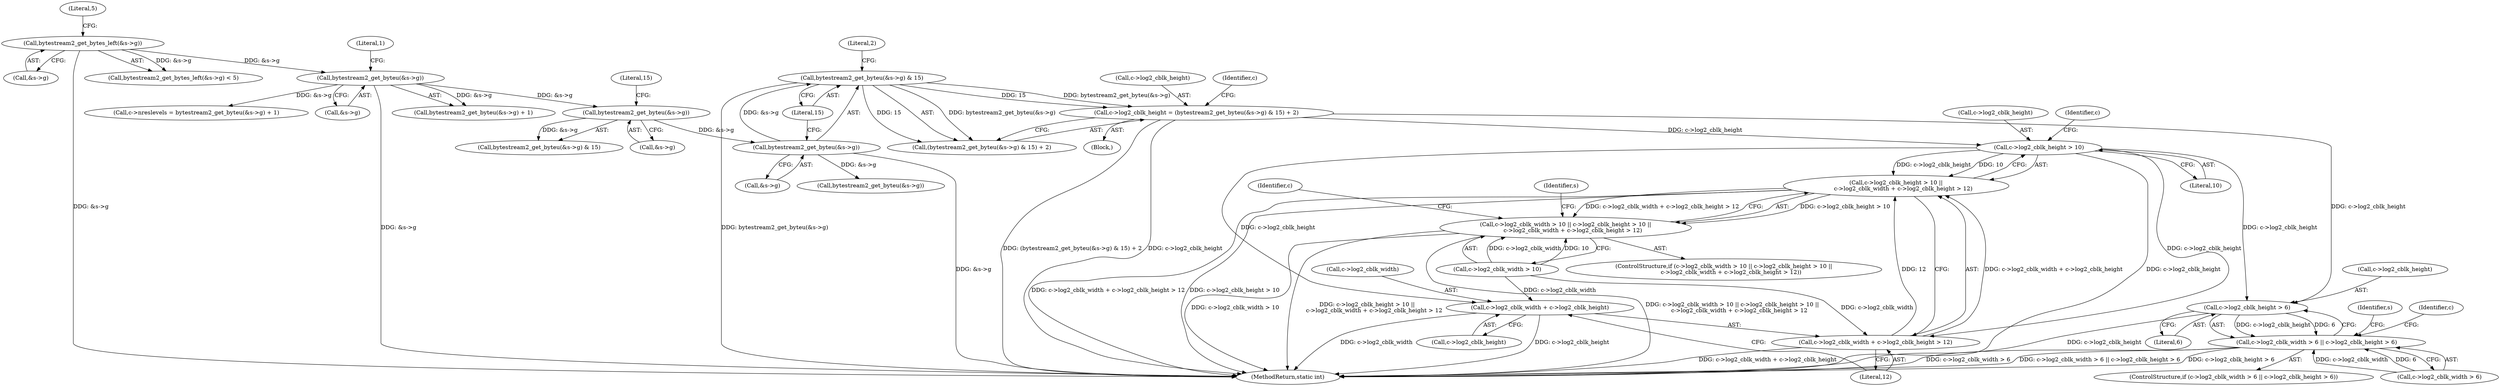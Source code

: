 digraph "0_FFmpeg_9a271a9368eaabf99e6c2046103acb33957e63b7_0@pointer" {
"1000191" [label="(Call,c->log2_cblk_height = (bytestream2_get_byteu(&s->g) & 15) + 2)"];
"1000196" [label="(Call,bytestream2_get_byteu(&s->g) & 15)"];
"1000197" [label="(Call,bytestream2_get_byteu(&s->g))"];
"1000184" [label="(Call,bytestream2_get_byteu(&s->g))"];
"1000129" [label="(Call,bytestream2_get_byteu(&s->g))"];
"1000116" [label="(Call,bytestream2_get_bytes_left(&s->g))"];
"1000212" [label="(Call,c->log2_cblk_height > 10)"];
"1000211" [label="(Call,c->log2_cblk_height > 10 ||\n        c->log2_cblk_width + c->log2_cblk_height > 12)"];
"1000205" [label="(Call,c->log2_cblk_width > 10 || c->log2_cblk_height > 10 ||\n        c->log2_cblk_width + c->log2_cblk_height > 12)"];
"1000217" [label="(Call,c->log2_cblk_width + c->log2_cblk_height > 12)"];
"1000218" [label="(Call,c->log2_cblk_width + c->log2_cblk_height)"];
"1000242" [label="(Call,c->log2_cblk_height > 6)"];
"1000236" [label="(Call,c->log2_cblk_width > 6 || c->log2_cblk_height > 6)"];
"1000124" [label="(Call,c->nreslevels = bytestream2_get_byteu(&s->g) + 1)"];
"1000205" [label="(Call,c->log2_cblk_width > 10 || c->log2_cblk_height > 10 ||\n        c->log2_cblk_width + c->log2_cblk_height > 12)"];
"1000112" [label="(Block,)"];
"1000117" [label="(Call,&s->g)"];
"1000198" [label="(Call,&s->g)"];
"1000203" [label="(Literal,2)"];
"1000116" [label="(Call,bytestream2_get_bytes_left(&s->g))"];
"1000259" [label="(Call,bytestream2_get_byteu(&s->g))"];
"1000216" [label="(Literal,10)"];
"1000195" [label="(Call,(bytestream2_get_byteu(&s->g) & 15) + 2)"];
"1000235" [label="(ControlStructure,if (c->log2_cblk_width > 6 || c->log2_cblk_height > 6))"];
"1000204" [label="(ControlStructure,if (c->log2_cblk_width > 10 || c->log2_cblk_height > 10 ||\n        c->log2_cblk_width + c->log2_cblk_height > 12))"];
"1000213" [label="(Call,c->log2_cblk_height)"];
"1000243" [label="(Call,c->log2_cblk_height)"];
"1000219" [label="(Call,c->log2_cblk_width)"];
"1000196" [label="(Call,bytestream2_get_byteu(&s->g) & 15)"];
"1000237" [label="(Call,c->log2_cblk_width > 6)"];
"1000211" [label="(Call,c->log2_cblk_height > 10 ||\n        c->log2_cblk_width + c->log2_cblk_height > 12)"];
"1000192" [label="(Call,c->log2_cblk_height)"];
"1000129" [label="(Call,bytestream2_get_byteu(&s->g))"];
"1000115" [label="(Call,bytestream2_get_bytes_left(&s->g) < 5)"];
"1000197" [label="(Call,bytestream2_get_byteu(&s->g))"];
"1000225" [label="(Literal,12)"];
"1000189" [label="(Literal,15)"];
"1000212" [label="(Call,c->log2_cblk_height > 10)"];
"1000222" [label="(Call,c->log2_cblk_height)"];
"1000246" [label="(Literal,6)"];
"1000184" [label="(Call,bytestream2_get_byteu(&s->g))"];
"1000130" [label="(Call,&s->g)"];
"1000134" [label="(Literal,1)"];
"1000121" [label="(Literal,5)"];
"1000202" [label="(Literal,15)"];
"1000220" [label="(Identifier,c)"];
"1000217" [label="(Call,c->log2_cblk_width + c->log2_cblk_height > 12)"];
"1000236" [label="(Call,c->log2_cblk_width > 6 || c->log2_cblk_height > 6)"];
"1000250" [label="(Identifier,s)"];
"1000218" [label="(Call,c->log2_cblk_width + c->log2_cblk_height)"];
"1000377" [label="(MethodReturn,static int)"];
"1000257" [label="(Identifier,c)"];
"1000208" [label="(Identifier,c)"];
"1000242" [label="(Call,c->log2_cblk_height > 6)"];
"1000239" [label="(Identifier,c)"];
"1000185" [label="(Call,&s->g)"];
"1000229" [label="(Identifier,s)"];
"1000206" [label="(Call,c->log2_cblk_width > 10)"];
"1000191" [label="(Call,c->log2_cblk_height = (bytestream2_get_byteu(&s->g) & 15) + 2)"];
"1000183" [label="(Call,bytestream2_get_byteu(&s->g) & 15)"];
"1000128" [label="(Call,bytestream2_get_byteu(&s->g) + 1)"];
"1000191" -> "1000112"  [label="AST: "];
"1000191" -> "1000195"  [label="CFG: "];
"1000192" -> "1000191"  [label="AST: "];
"1000195" -> "1000191"  [label="AST: "];
"1000208" -> "1000191"  [label="CFG: "];
"1000191" -> "1000377"  [label="DDG: (bytestream2_get_byteu(&s->g) & 15) + 2"];
"1000191" -> "1000377"  [label="DDG: c->log2_cblk_height"];
"1000196" -> "1000191"  [label="DDG: bytestream2_get_byteu(&s->g)"];
"1000196" -> "1000191"  [label="DDG: 15"];
"1000191" -> "1000212"  [label="DDG: c->log2_cblk_height"];
"1000191" -> "1000242"  [label="DDG: c->log2_cblk_height"];
"1000196" -> "1000195"  [label="AST: "];
"1000196" -> "1000202"  [label="CFG: "];
"1000197" -> "1000196"  [label="AST: "];
"1000202" -> "1000196"  [label="AST: "];
"1000203" -> "1000196"  [label="CFG: "];
"1000196" -> "1000377"  [label="DDG: bytestream2_get_byteu(&s->g)"];
"1000196" -> "1000195"  [label="DDG: bytestream2_get_byteu(&s->g)"];
"1000196" -> "1000195"  [label="DDG: 15"];
"1000197" -> "1000196"  [label="DDG: &s->g"];
"1000197" -> "1000198"  [label="CFG: "];
"1000198" -> "1000197"  [label="AST: "];
"1000202" -> "1000197"  [label="CFG: "];
"1000197" -> "1000377"  [label="DDG: &s->g"];
"1000184" -> "1000197"  [label="DDG: &s->g"];
"1000197" -> "1000259"  [label="DDG: &s->g"];
"1000184" -> "1000183"  [label="AST: "];
"1000184" -> "1000185"  [label="CFG: "];
"1000185" -> "1000184"  [label="AST: "];
"1000189" -> "1000184"  [label="CFG: "];
"1000184" -> "1000183"  [label="DDG: &s->g"];
"1000129" -> "1000184"  [label="DDG: &s->g"];
"1000129" -> "1000128"  [label="AST: "];
"1000129" -> "1000130"  [label="CFG: "];
"1000130" -> "1000129"  [label="AST: "];
"1000134" -> "1000129"  [label="CFG: "];
"1000129" -> "1000377"  [label="DDG: &s->g"];
"1000129" -> "1000124"  [label="DDG: &s->g"];
"1000129" -> "1000128"  [label="DDG: &s->g"];
"1000116" -> "1000129"  [label="DDG: &s->g"];
"1000116" -> "1000115"  [label="AST: "];
"1000116" -> "1000117"  [label="CFG: "];
"1000117" -> "1000116"  [label="AST: "];
"1000121" -> "1000116"  [label="CFG: "];
"1000116" -> "1000377"  [label="DDG: &s->g"];
"1000116" -> "1000115"  [label="DDG: &s->g"];
"1000212" -> "1000211"  [label="AST: "];
"1000212" -> "1000216"  [label="CFG: "];
"1000213" -> "1000212"  [label="AST: "];
"1000216" -> "1000212"  [label="AST: "];
"1000220" -> "1000212"  [label="CFG: "];
"1000211" -> "1000212"  [label="CFG: "];
"1000212" -> "1000377"  [label="DDG: c->log2_cblk_height"];
"1000212" -> "1000211"  [label="DDG: c->log2_cblk_height"];
"1000212" -> "1000211"  [label="DDG: 10"];
"1000212" -> "1000217"  [label="DDG: c->log2_cblk_height"];
"1000212" -> "1000218"  [label="DDG: c->log2_cblk_height"];
"1000212" -> "1000242"  [label="DDG: c->log2_cblk_height"];
"1000211" -> "1000205"  [label="AST: "];
"1000211" -> "1000217"  [label="CFG: "];
"1000217" -> "1000211"  [label="AST: "];
"1000205" -> "1000211"  [label="CFG: "];
"1000211" -> "1000377"  [label="DDG: c->log2_cblk_width + c->log2_cblk_height > 12"];
"1000211" -> "1000377"  [label="DDG: c->log2_cblk_height > 10"];
"1000211" -> "1000205"  [label="DDG: c->log2_cblk_height > 10"];
"1000211" -> "1000205"  [label="DDG: c->log2_cblk_width + c->log2_cblk_height > 12"];
"1000217" -> "1000211"  [label="DDG: c->log2_cblk_width + c->log2_cblk_height"];
"1000217" -> "1000211"  [label="DDG: 12"];
"1000205" -> "1000204"  [label="AST: "];
"1000205" -> "1000206"  [label="CFG: "];
"1000206" -> "1000205"  [label="AST: "];
"1000229" -> "1000205"  [label="CFG: "];
"1000239" -> "1000205"  [label="CFG: "];
"1000205" -> "1000377"  [label="DDG: c->log2_cblk_width > 10"];
"1000205" -> "1000377"  [label="DDG: c->log2_cblk_height > 10 ||\n        c->log2_cblk_width + c->log2_cblk_height > 12"];
"1000205" -> "1000377"  [label="DDG: c->log2_cblk_width > 10 || c->log2_cblk_height > 10 ||\n        c->log2_cblk_width + c->log2_cblk_height > 12"];
"1000206" -> "1000205"  [label="DDG: c->log2_cblk_width"];
"1000206" -> "1000205"  [label="DDG: 10"];
"1000217" -> "1000225"  [label="CFG: "];
"1000218" -> "1000217"  [label="AST: "];
"1000225" -> "1000217"  [label="AST: "];
"1000217" -> "1000377"  [label="DDG: c->log2_cblk_width + c->log2_cblk_height"];
"1000206" -> "1000217"  [label="DDG: c->log2_cblk_width"];
"1000218" -> "1000222"  [label="CFG: "];
"1000219" -> "1000218"  [label="AST: "];
"1000222" -> "1000218"  [label="AST: "];
"1000225" -> "1000218"  [label="CFG: "];
"1000218" -> "1000377"  [label="DDG: c->log2_cblk_width"];
"1000218" -> "1000377"  [label="DDG: c->log2_cblk_height"];
"1000206" -> "1000218"  [label="DDG: c->log2_cblk_width"];
"1000242" -> "1000236"  [label="AST: "];
"1000242" -> "1000246"  [label="CFG: "];
"1000243" -> "1000242"  [label="AST: "];
"1000246" -> "1000242"  [label="AST: "];
"1000236" -> "1000242"  [label="CFG: "];
"1000242" -> "1000377"  [label="DDG: c->log2_cblk_height"];
"1000242" -> "1000236"  [label="DDG: c->log2_cblk_height"];
"1000242" -> "1000236"  [label="DDG: 6"];
"1000236" -> "1000235"  [label="AST: "];
"1000236" -> "1000237"  [label="CFG: "];
"1000237" -> "1000236"  [label="AST: "];
"1000250" -> "1000236"  [label="CFG: "];
"1000257" -> "1000236"  [label="CFG: "];
"1000236" -> "1000377"  [label="DDG: c->log2_cblk_width > 6"];
"1000236" -> "1000377"  [label="DDG: c->log2_cblk_width > 6 || c->log2_cblk_height > 6"];
"1000236" -> "1000377"  [label="DDG: c->log2_cblk_height > 6"];
"1000237" -> "1000236"  [label="DDG: c->log2_cblk_width"];
"1000237" -> "1000236"  [label="DDG: 6"];
}
